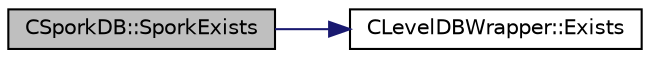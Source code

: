 digraph "CSporkDB::SporkExists"
{
  edge [fontname="Helvetica",fontsize="10",labelfontname="Helvetica",labelfontsize="10"];
  node [fontname="Helvetica",fontsize="10",shape=record];
  rankdir="LR";
  Node74 [label="CSporkDB::SporkExists",height=0.2,width=0.4,color="black", fillcolor="grey75", style="filled", fontcolor="black"];
  Node74 -> Node75 [color="midnightblue",fontsize="10",style="solid",fontname="Helvetica"];
  Node75 [label="CLevelDBWrapper::Exists",height=0.2,width=0.4,color="black", fillcolor="white", style="filled",URL="$class_c_level_d_b_wrapper.html#a43c427da8e32af87a09d3cb60353ef0e"];
}
